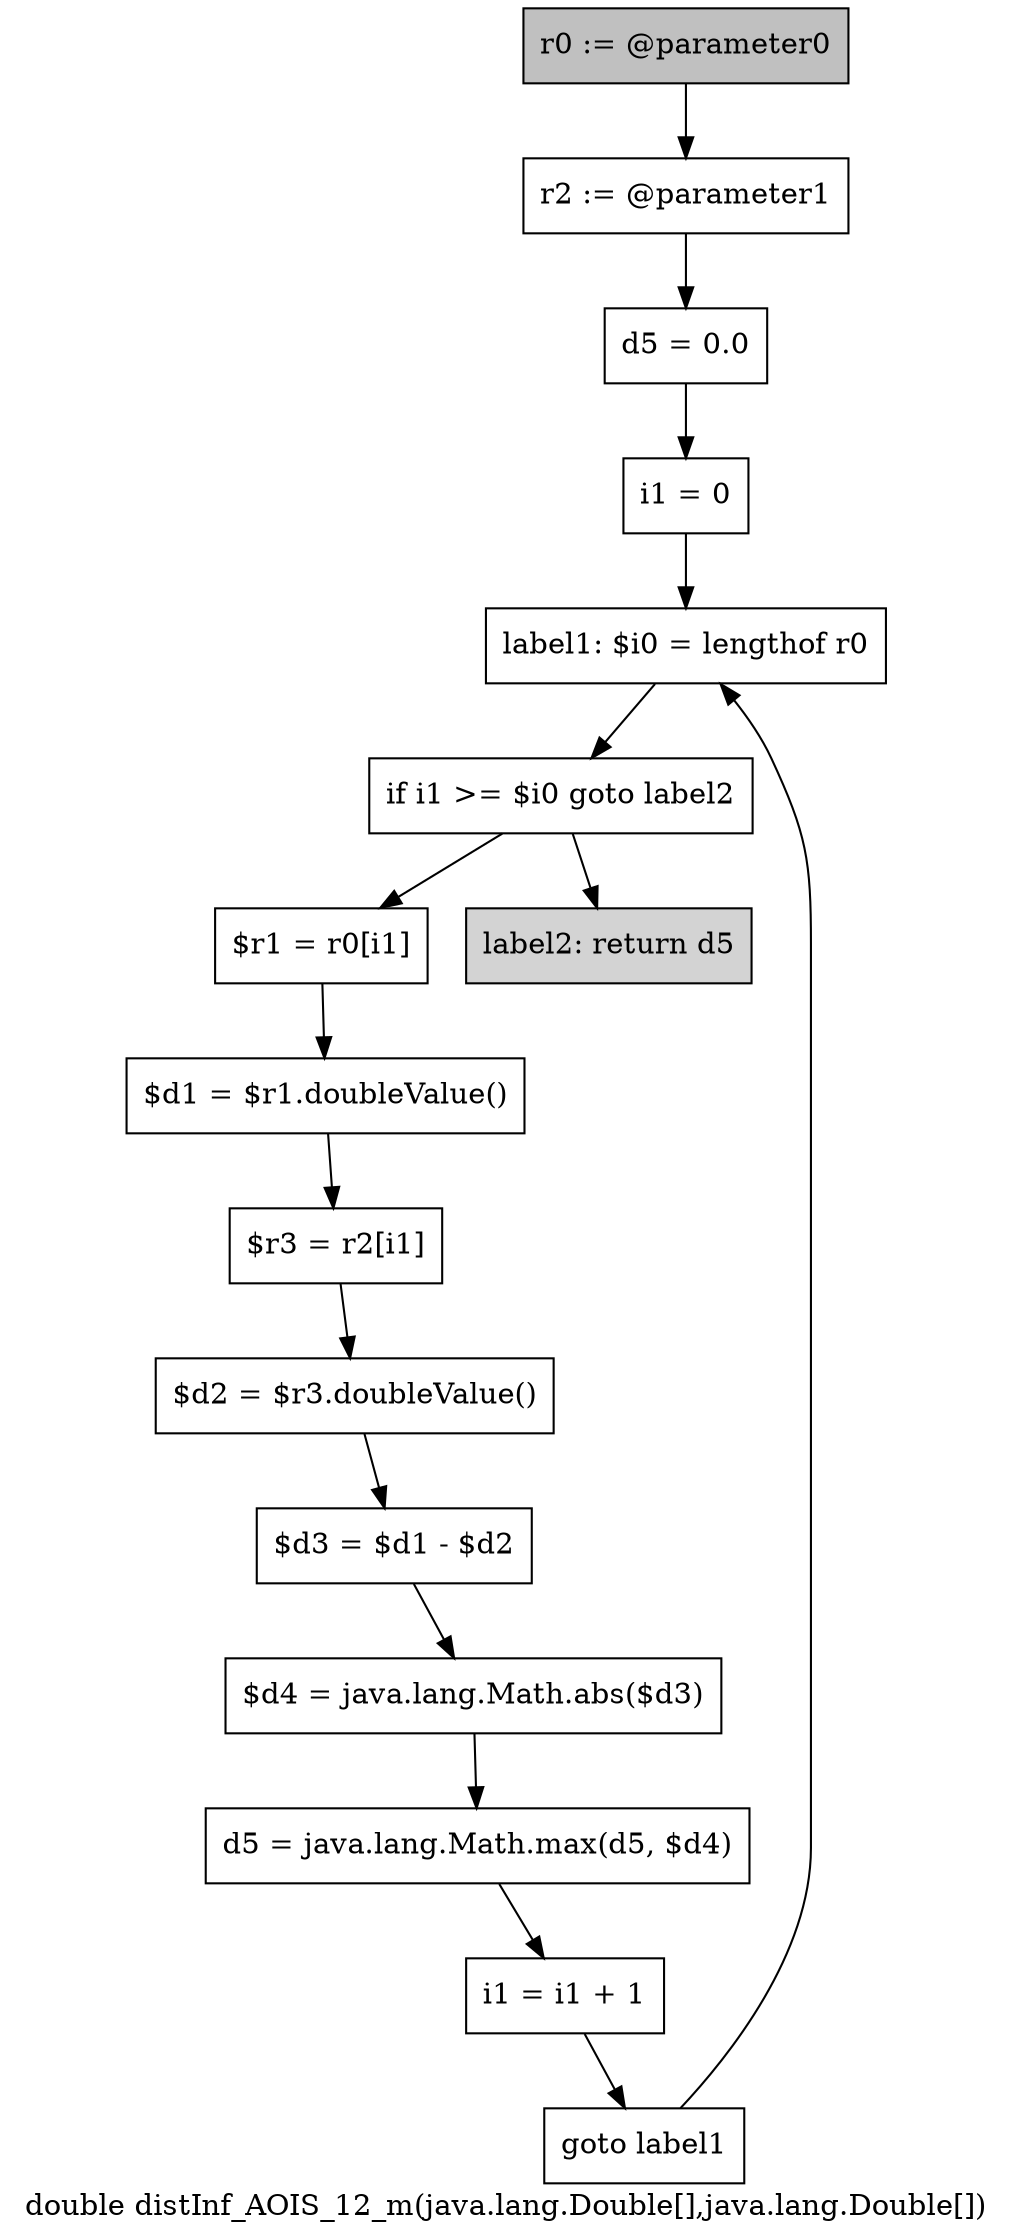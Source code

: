 digraph "double distInf_AOIS_12_m(java.lang.Double[],java.lang.Double[])" {
    label="double distInf_AOIS_12_m(java.lang.Double[],java.lang.Double[])";
    node [shape=box];
    "0" [style=filled,fillcolor=gray,label="r0 := @parameter0",];
    "1" [label="r2 := @parameter1",];
    "0"->"1";
    "2" [label="d5 = 0.0",];
    "1"->"2";
    "3" [label="i1 = 0",];
    "2"->"3";
    "4" [label="label1: $i0 = lengthof r0",];
    "3"->"4";
    "5" [label="if i1 >= $i0 goto label2",];
    "4"->"5";
    "6" [label="$r1 = r0[i1]",];
    "5"->"6";
    "15" [style=filled,fillcolor=lightgray,label="label2: return d5",];
    "5"->"15";
    "7" [label="$d1 = $r1.doubleValue()",];
    "6"->"7";
    "8" [label="$r3 = r2[i1]",];
    "7"->"8";
    "9" [label="$d2 = $r3.doubleValue()",];
    "8"->"9";
    "10" [label="$d3 = $d1 - $d2",];
    "9"->"10";
    "11" [label="$d4 = java.lang.Math.abs($d3)",];
    "10"->"11";
    "12" [label="d5 = java.lang.Math.max(d5, $d4)",];
    "11"->"12";
    "13" [label="i1 = i1 + 1",];
    "12"->"13";
    "14" [label="goto label1",];
    "13"->"14";
    "14"->"4";
}
